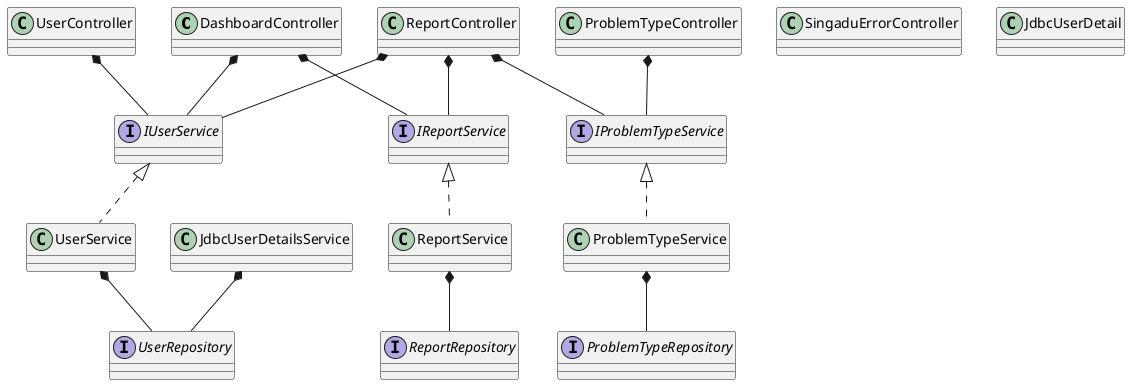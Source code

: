 @startuml Test Diagram

'deklarasi package controller
class DashboardController
class ProblemTypeController
class ReportController
class SingaduErrorController
class UserController

'deklarasi package service dan repository
interface IUserService
class UserService
interface UserRepository

interface IReportService
class ReportService
interface ReportRepository

interface IProblemTypeService
class ProblemTypeService
interface ProblemTypeRepository

class JdbcUserDetailsService
class JdbcUserDetail

'relasi controller
DashboardController *-- IUserService
DashboardController *-- IReportService
ProblemTypeController *-- IProblemTypeService
UserController *-- IUserService
ReportController *-- IUserService
ReportController *-- IReportService
ReportController *-- IProblemTypeService

'relasi package service dan repository
IUserService <|.. UserService
UserService *-- UserRepository

IReportService <|.. ReportService
ReportService *-- ReportRepository

IProblemTypeService <|.. ProblemTypeService
ProblemTypeService *-- ProblemTypeRepository

JdbcUserDetailsService *-- UserRepository